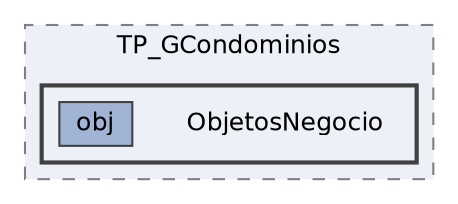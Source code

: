 digraph "C:/Users/plmrj/Desktop/POO_T1_Código/TP_GCondominios/ObjetosNegocio"
{
 // LATEX_PDF_SIZE
  bgcolor="transparent";
  edge [fontname=Helvetica,fontsize=12,labelfontname=Helvetica,labelfontsize=10];
  node [fontname=Helvetica,fontsize=12,shape=box,height=0.2,width=0.4];
  compound=true
  subgraph clusterdir_a3d567089aab30641c87d7df1bfe9dae {
    graph [ bgcolor="#edf0f7", pencolor="grey50", label="TP_GCondominios", fontname=Helvetica,fontsize=12 style="filled,dashed", URL="dir_a3d567089aab30641c87d7df1bfe9dae.html",tooltip=""]
  subgraph clusterdir_884f7b534517c47d31917c3f558addc9 {
    graph [ bgcolor="#edf0f7", pencolor="grey25", label="", fontname=Helvetica,fontsize=12 style="filled,bold", URL="dir_884f7b534517c47d31917c3f558addc9.html",tooltip=""]
    dir_884f7b534517c47d31917c3f558addc9 [shape=plaintext, label="ObjetosNegocio"];
  dir_452efbd18e0fe817682062a67420b6f2 [label="obj", fillcolor="#a2b4d6", color="grey25", style="filled", URL="dir_452efbd18e0fe817682062a67420b6f2.html",tooltip=""];
  }
  }
}
